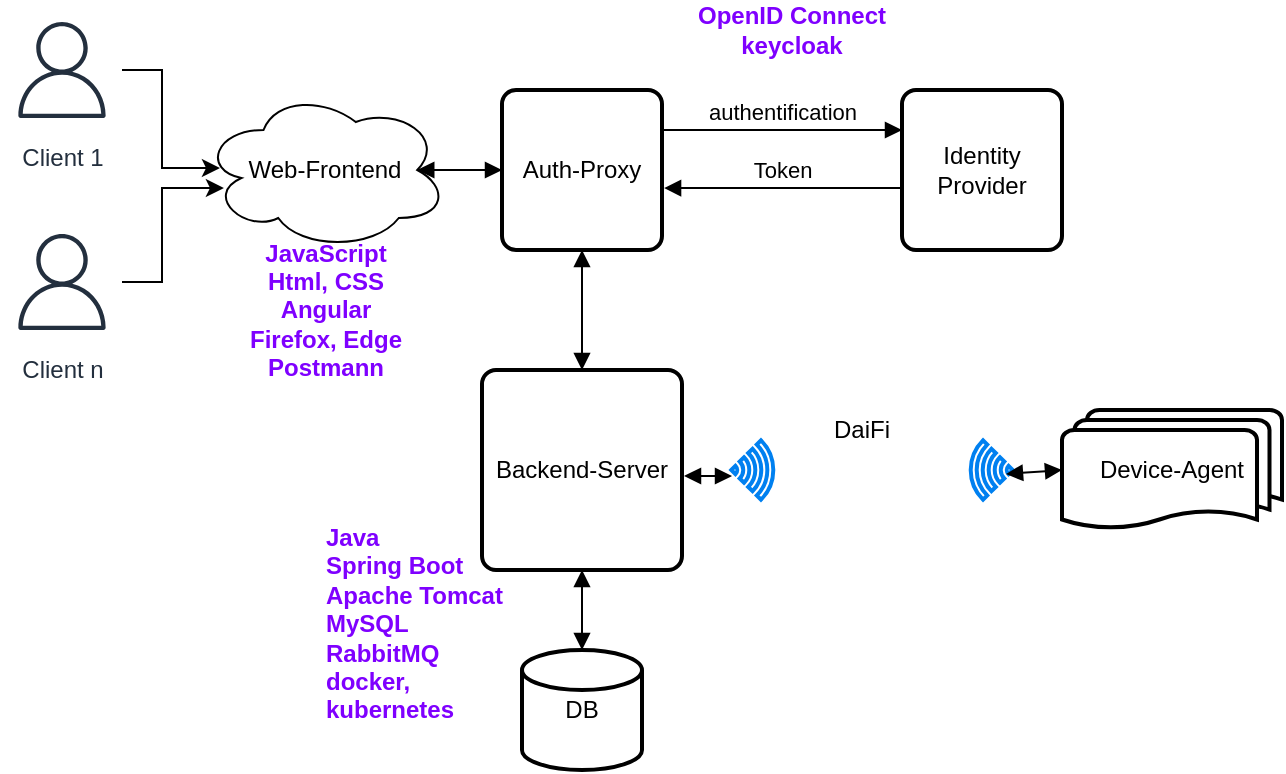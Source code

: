 <mxfile version="14.8.0" type="github"><diagram id="XmRsyYWiay34WejtNYcn" name="Page-1"><mxGraphModel dx="868" dy="482" grid="1" gridSize="10" guides="1" tooltips="1" connect="1" arrows="1" fold="1" page="1" pageScale="1" pageWidth="827" pageHeight="1169" math="0" shadow="0"><root><mxCell id="0"/><mxCell id="1" parent="0"/><mxCell id="gBcVXxvBroMFFoPzrrAS-2" value="DB" style="strokeWidth=2;html=1;shape=mxgraph.flowchart.database;whiteSpace=wrap;" vertex="1" parent="1"><mxGeometry x="320" y="580" width="60" height="60" as="geometry"/></mxCell><mxCell id="gBcVXxvBroMFFoPzrrAS-3" value="Backend-Server" style="rounded=1;whiteSpace=wrap;html=1;absoluteArcSize=1;arcSize=14;strokeWidth=2;" vertex="1" parent="1"><mxGeometry x="300" y="440" width="100" height="100" as="geometry"/></mxCell><mxCell id="gBcVXxvBroMFFoPzrrAS-6" value="Device-Agent" style="strokeWidth=2;html=1;shape=mxgraph.flowchart.multi-document;whiteSpace=wrap;" vertex="1" parent="1"><mxGeometry x="590" y="460" width="110" height="60" as="geometry"/></mxCell><mxCell id="gBcVXxvBroMFFoPzrrAS-11" value="Auth-Proxy" style="rounded=1;whiteSpace=wrap;html=1;absoluteArcSize=1;arcSize=14;strokeWidth=2;" vertex="1" parent="1"><mxGeometry x="310" y="300" width="80" height="80" as="geometry"/></mxCell><mxCell id="gBcVXxvBroMFFoPzrrAS-13" value="Web-Frontend" style="ellipse;shape=cloud;whiteSpace=wrap;html=1;align=center;" vertex="1" parent="1"><mxGeometry x="160" y="300" width="123" height="80" as="geometry"/></mxCell><mxCell id="gBcVXxvBroMFFoPzrrAS-14" value="Identity Provider" style="rounded=1;whiteSpace=wrap;html=1;absoluteArcSize=1;arcSize=14;strokeWidth=2;" vertex="1" parent="1"><mxGeometry x="510" y="300" width="80" height="80" as="geometry"/></mxCell><mxCell id="gBcVXxvBroMFFoPzrrAS-16" value="authentification" style="html=1;verticalAlign=bottom;endArrow=block;entryX=0;entryY=0.25;entryDx=0;entryDy=0;exitX=1;exitY=0.25;exitDx=0;exitDy=0;" edge="1" parent="1" source="gBcVXxvBroMFFoPzrrAS-11" target="gBcVXxvBroMFFoPzrrAS-14"><mxGeometry width="80" relative="1" as="geometry"><mxPoint x="120" y="450" as="sourcePoint"/><mxPoint x="200" y="450" as="targetPoint"/></mxGeometry></mxCell><mxCell id="gBcVXxvBroMFFoPzrrAS-17" value="Token" style="html=1;verticalAlign=bottom;endArrow=block;entryX=1.013;entryY=0.613;entryDx=0;entryDy=0;exitX=-0.012;exitY=0.613;exitDx=0;exitDy=0;exitPerimeter=0;entryPerimeter=0;" edge="1" parent="1" source="gBcVXxvBroMFFoPzrrAS-14" target="gBcVXxvBroMFFoPzrrAS-11"><mxGeometry width="80" relative="1" as="geometry"><mxPoint x="400" y="330" as="sourcePoint"/><mxPoint x="470" y="330" as="targetPoint"/></mxGeometry></mxCell><mxCell id="gBcVXxvBroMFFoPzrrAS-18" value="" style="endArrow=block;startArrow=block;endFill=1;startFill=1;html=1;exitX=0.5;exitY=0;exitDx=0;exitDy=0;exitPerimeter=0;entryX=0.5;entryY=1;entryDx=0;entryDy=0;" edge="1" parent="1" source="gBcVXxvBroMFFoPzrrAS-2" target="gBcVXxvBroMFFoPzrrAS-3"><mxGeometry width="160" relative="1" as="geometry"><mxPoint x="250" y="400" as="sourcePoint"/><mxPoint x="410" y="400" as="targetPoint"/></mxGeometry></mxCell><mxCell id="gBcVXxvBroMFFoPzrrAS-21" value="" style="endArrow=block;startArrow=block;endFill=1;startFill=1;html=1;entryX=0;entryY=0.5;entryDx=0;entryDy=0;exitX=0.875;exitY=0.5;exitDx=0;exitDy=0;exitPerimeter=0;" edge="1" parent="1" source="gBcVXxvBroMFFoPzrrAS-13" target="gBcVXxvBroMFFoPzrrAS-11"><mxGeometry width="160" relative="1" as="geometry"><mxPoint x="320" y="240" as="sourcePoint"/><mxPoint x="157.5" y="290" as="targetPoint"/></mxGeometry></mxCell><mxCell id="gBcVXxvBroMFFoPzrrAS-23" value="" style="html=1;verticalLabelPosition=bottom;align=center;labelBackgroundColor=#ffffff;verticalAlign=top;strokeWidth=2;strokeColor=#0080F0;shadow=0;dashed=0;shape=mxgraph.ios7.icons.wifi;pointerEvents=1;rotation=-90;" vertex="1" parent="1"><mxGeometry x="540" y="479.5" width="29.7" height="21" as="geometry"/></mxCell><mxCell id="gBcVXxvBroMFFoPzrrAS-26" value="" style="endArrow=block;startArrow=block;endFill=1;startFill=1;html=1;entryX=0.5;entryY=1;entryDx=0;entryDy=0;exitX=0.5;exitY=0;exitDx=0;exitDy=0;" edge="1" parent="1" source="gBcVXxvBroMFFoPzrrAS-3" target="gBcVXxvBroMFFoPzrrAS-11"><mxGeometry width="160" relative="1" as="geometry"><mxPoint x="318" y="360" as="sourcePoint"/><mxPoint x="157.5" y="399" as="targetPoint"/></mxGeometry></mxCell><mxCell id="gBcVXxvBroMFFoPzrrAS-31" value="" style="html=1;verticalLabelPosition=bottom;align=center;labelBackgroundColor=#ffffff;verticalAlign=top;strokeWidth=2;strokeColor=#0080F0;shadow=0;dashed=0;shape=mxgraph.ios7.icons.wifi;pointerEvents=1;rotation=90;" vertex="1" parent="1"><mxGeometry x="420.3" y="479.5" width="29.7" height="21" as="geometry"/></mxCell><mxCell id="gBcVXxvBroMFFoPzrrAS-32" value="" style="endArrow=block;startArrow=block;endFill=1;startFill=1;html=1;entryX=0;entryY=0.5;entryDx=0;entryDy=0;exitX=0.433;exitY=0.84;exitDx=0;exitDy=0;exitPerimeter=0;entryPerimeter=0;" edge="1" parent="1" source="gBcVXxvBroMFFoPzrrAS-23" target="gBcVXxvBroMFFoPzrrAS-6"><mxGeometry width="160" relative="1" as="geometry"><mxPoint x="177.5" y="500" as="sourcePoint"/><mxPoint x="310" y="500" as="targetPoint"/></mxGeometry></mxCell><mxCell id="gBcVXxvBroMFFoPzrrAS-33" value="" style="endArrow=block;startArrow=block;endFill=1;startFill=1;html=1;entryX=0.601;entryY=0.983;entryDx=0;entryDy=0;entryPerimeter=0;" edge="1" parent="1" target="gBcVXxvBroMFFoPzrrAS-31"><mxGeometry width="160" relative="1" as="geometry"><mxPoint x="401" y="493" as="sourcePoint"/><mxPoint x="600" y="500" as="targetPoint"/></mxGeometry></mxCell><mxCell id="gBcVXxvBroMFFoPzrrAS-36" value="" style="edgeStyle=orthogonalEdgeStyle;rounded=0;orthogonalLoop=1;jettySize=auto;html=1;entryX=0.073;entryY=0.488;entryDx=0;entryDy=0;entryPerimeter=0;" edge="1" parent="1" source="gBcVXxvBroMFFoPzrrAS-34" target="gBcVXxvBroMFFoPzrrAS-13"><mxGeometry relative="1" as="geometry"/></mxCell><mxCell id="gBcVXxvBroMFFoPzrrAS-34" value="Client 1" style="outlineConnect=0;fontColor=#232F3E;gradientColor=none;strokeColor=#232F3E;fillColor=#ffffff;dashed=0;verticalLabelPosition=bottom;verticalAlign=top;align=center;html=1;fontSize=12;fontStyle=0;aspect=fixed;shape=mxgraph.aws4.resourceIcon;resIcon=mxgraph.aws4.user;" vertex="1" parent="1"><mxGeometry x="60" y="260" width="60" height="60" as="geometry"/></mxCell><mxCell id="gBcVXxvBroMFFoPzrrAS-35" value="Client n" style="outlineConnect=0;fontColor=#232F3E;gradientColor=none;strokeColor=#232F3E;fillColor=#ffffff;dashed=0;verticalLabelPosition=bottom;verticalAlign=top;align=center;html=1;fontSize=12;fontStyle=0;aspect=fixed;shape=mxgraph.aws4.resourceIcon;resIcon=mxgraph.aws4.user;" vertex="1" parent="1"><mxGeometry x="60" y="366" width="60" height="60" as="geometry"/></mxCell><mxCell id="gBcVXxvBroMFFoPzrrAS-37" value="" style="edgeStyle=orthogonalEdgeStyle;rounded=0;orthogonalLoop=1;jettySize=auto;html=1;entryX=0.089;entryY=0.613;entryDx=0;entryDy=0;entryPerimeter=0;" edge="1" parent="1" source="gBcVXxvBroMFFoPzrrAS-35" target="gBcVXxvBroMFFoPzrrAS-13"><mxGeometry relative="1" as="geometry"><mxPoint x="140" y="420" as="sourcePoint"/><mxPoint x="180" y="490" as="targetPoint"/></mxGeometry></mxCell><mxCell id="gBcVXxvBroMFFoPzrrAS-38" value="DaiFi" style="text;html=1;strokeColor=none;fillColor=none;align=center;verticalAlign=middle;whiteSpace=wrap;rounded=0;" vertex="1" parent="1"><mxGeometry x="470" y="460" width="40" height="20" as="geometry"/></mxCell><mxCell id="gBcVXxvBroMFFoPzrrAS-42" value="&lt;font color=&quot;#7f00ff&quot;&gt;&lt;b&gt;OpenID Connect&lt;br&gt;keycloak&lt;/b&gt;&lt;/font&gt;" style="text;html=1;strokeColor=none;fillColor=none;align=center;verticalAlign=middle;whiteSpace=wrap;rounded=0;" vertex="1" parent="1"><mxGeometry x="400" y="260" width="110" height="20" as="geometry"/></mxCell><mxCell id="gBcVXxvBroMFFoPzrrAS-45" value="&lt;font color=&quot;#7f00ff&quot;&gt;&lt;b&gt;Java&lt;br&gt;Spring Boot&lt;br&gt;Apache Tomcat&amp;nbsp;&lt;br&gt;MySQL&lt;br&gt;RabbitMQ&lt;br&gt;docker, kubernetes&lt;br&gt;&lt;br&gt;&lt;/b&gt;&lt;/font&gt;" style="text;html=1;strokeColor=none;fillColor=none;align=left;verticalAlign=top;whiteSpace=wrap;rounded=0;" vertex="1" parent="1"><mxGeometry x="220" y="510" width="100" height="80" as="geometry"/></mxCell><mxCell id="gBcVXxvBroMFFoPzrrAS-46" value="&lt;font color=&quot;#7f00ff&quot;&gt;&lt;b&gt;JavaScript&lt;br&gt;Html, CSS&lt;br&gt;Angular&lt;br&gt;Firefox, Edge&lt;br&gt;Postmann&lt;br&gt;&lt;/b&gt;&lt;/font&gt;" style="text;html=1;strokeColor=none;fillColor=none;align=center;verticalAlign=middle;whiteSpace=wrap;rounded=0;" vertex="1" parent="1"><mxGeometry x="181.5" y="380" width="80" height="60" as="geometry"/></mxCell></root></mxGraphModel></diagram></mxfile>